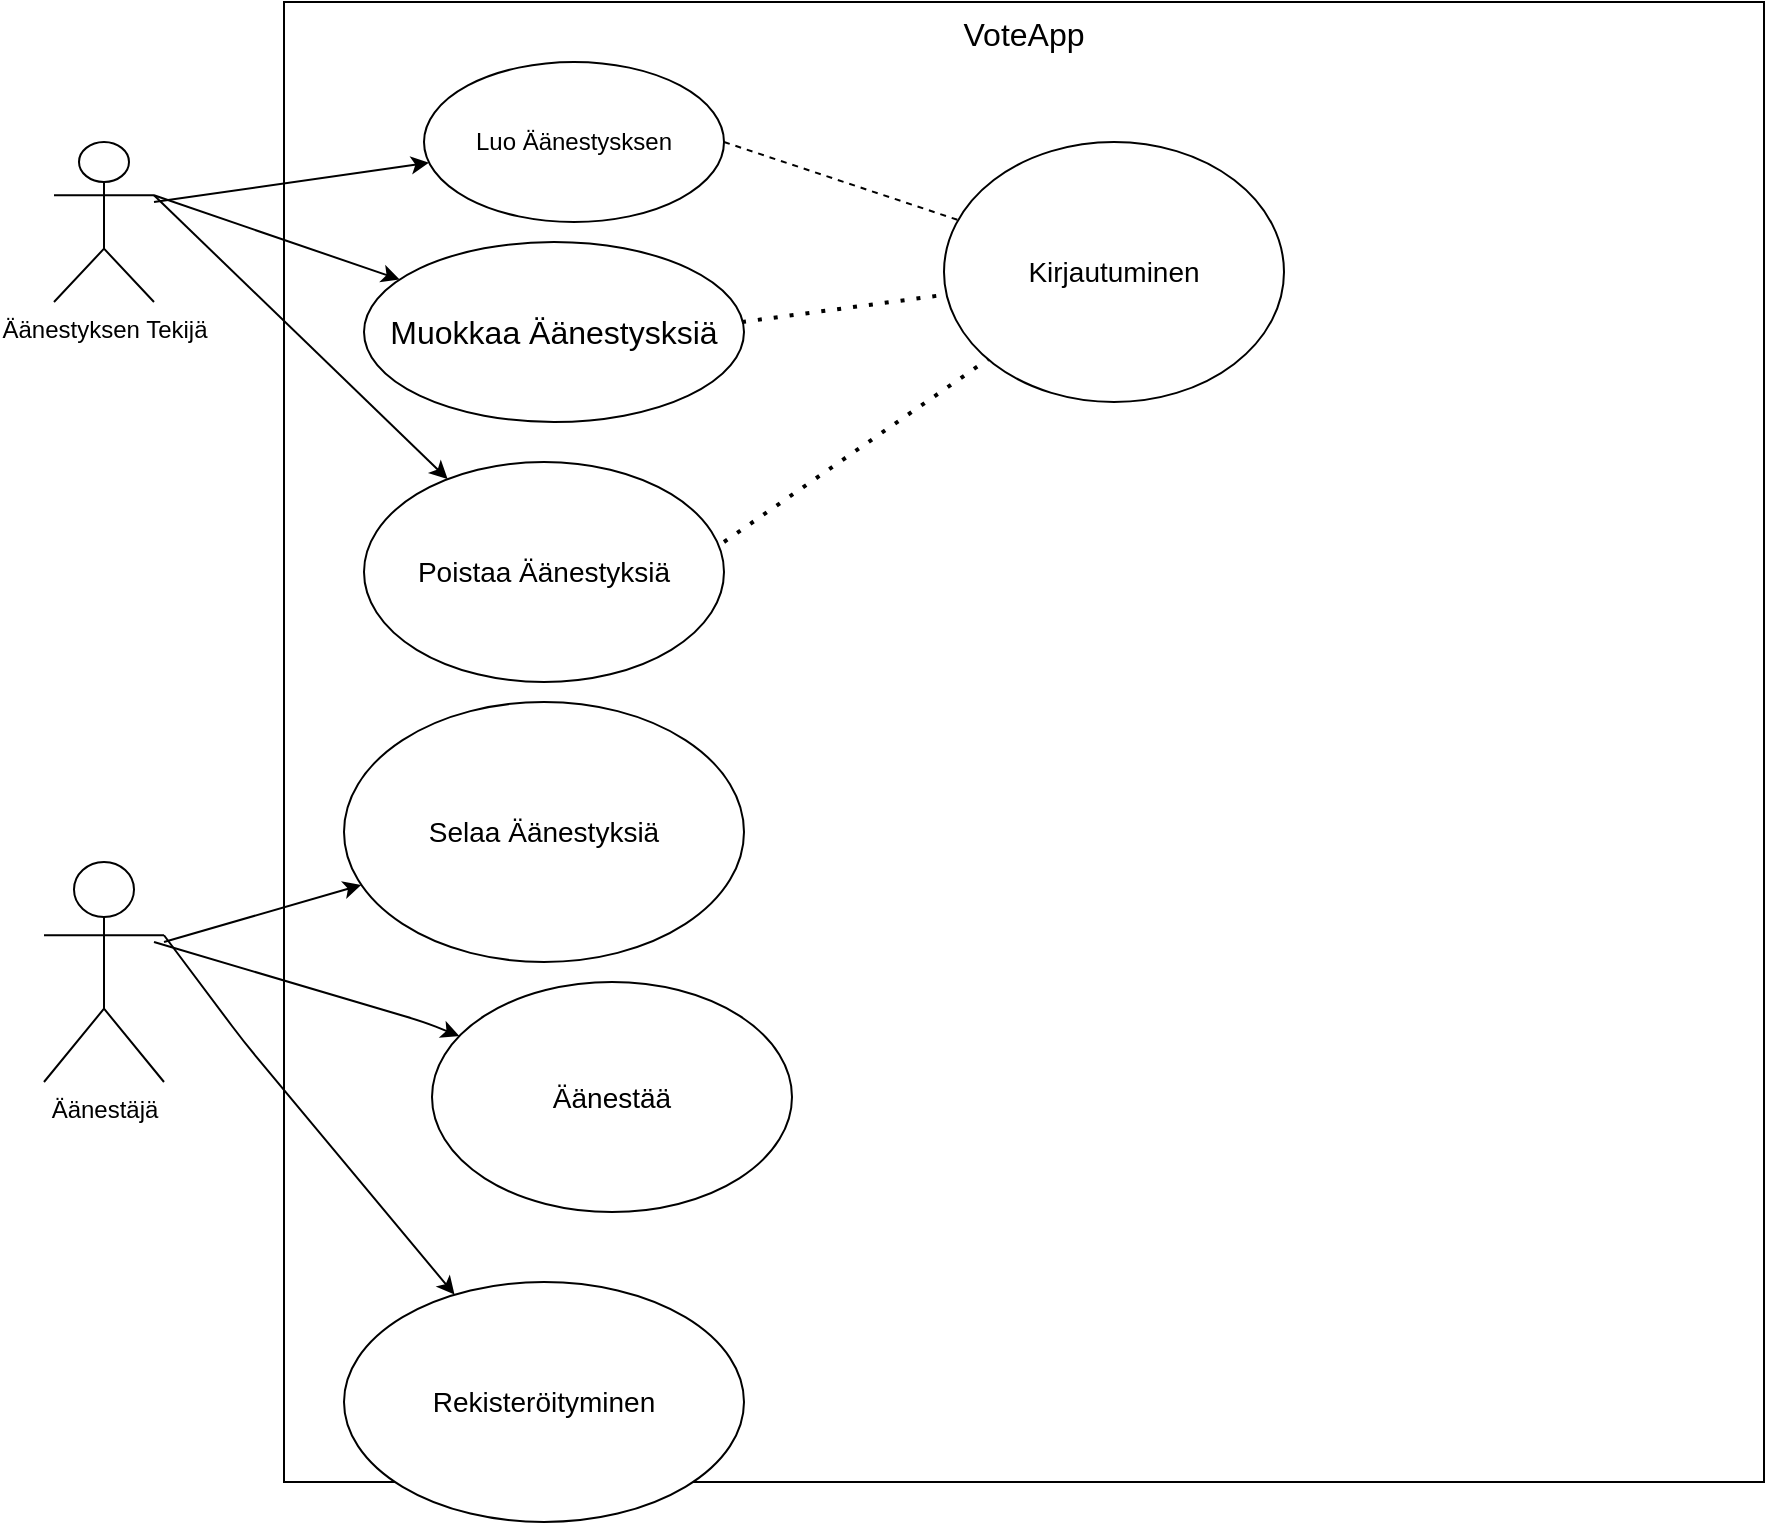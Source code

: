 <mxfile version="14.9.8" type="onedrive"><diagram id="pXVnPCkz-NzT6EBfDAwb" name="Page-1"><mxGraphModel dx="1022" dy="738" grid="1" gridSize="10" guides="1" tooltips="1" connect="1" arrows="1" fold="1" page="1" pageScale="1" pageWidth="827" pageHeight="1169" math="0" shadow="0"><root><mxCell id="0"/><mxCell id="1" parent="0"/><mxCell id="kZKoSCjcrWp50fDu1lG7-1" value="Äänestyksen Tekijä" style="shape=umlActor;verticalLabelPosition=bottom;verticalAlign=top;html=1;outlineConnect=0;" parent="1" vertex="1"><mxGeometry x="45" y="120" width="50" height="80" as="geometry"/></mxCell><mxCell id="kZKoSCjcrWp50fDu1lG7-2" value="VoteApp" style="whiteSpace=wrap;html=1;aspect=fixed;verticalAlign=top;fontSize=16;" parent="1" vertex="1"><mxGeometry x="160" y="50" width="740" height="740" as="geometry"/></mxCell><mxCell id="kZKoSCjcrWp50fDu1lG7-4" value="Äänestäjä" style="shape=umlActor;verticalLabelPosition=bottom;verticalAlign=top;html=1;outlineConnect=0;direction=east;" parent="1" vertex="1"><mxGeometry x="40" y="480" width="60" height="110" as="geometry"/></mxCell><mxCell id="kZKoSCjcrWp50fDu1lG7-5" value="Luo Äänestysksen" style="ellipse;whiteSpace=wrap;html=1;" parent="1" vertex="1"><mxGeometry x="230" y="80" width="150" height="80" as="geometry"/></mxCell><mxCell id="kZKoSCjcrWp50fDu1lG7-6" value="Muokkaa Äänestysksiä" style="ellipse;whiteSpace=wrap;html=1;fontSize=16;verticalAlign=middle;" parent="1" vertex="1"><mxGeometry x="200" y="170" width="190" height="90" as="geometry"/></mxCell><mxCell id="kZKoSCjcrWp50fDu1lG7-7" value="&lt;font style=&quot;font-size: 14px&quot;&gt;Poistaa&lt;/font&gt;&lt;font style=&quot;font-size: 14px&quot;&gt;&amp;nbsp;Äänestyksiä&lt;/font&gt;" style="ellipse;whiteSpace=wrap;html=1;fontSize=11;verticalAlign=middle;" parent="1" vertex="1"><mxGeometry x="200" y="280" width="180" height="110" as="geometry"/></mxCell><mxCell id="kZKoSCjcrWp50fDu1lG7-9" value="Selaa Äänestyksiä" style="ellipse;whiteSpace=wrap;html=1;fontSize=14;verticalAlign=middle;" parent="1" vertex="1"><mxGeometry x="190" y="400" width="200" height="130" as="geometry"/></mxCell><mxCell id="kZKoSCjcrWp50fDu1lG7-10" value="Rekisteröityminen" style="ellipse;whiteSpace=wrap;html=1;fontSize=14;verticalAlign=middle;" parent="1" vertex="1"><mxGeometry x="190" y="690" width="200" height="120" as="geometry"/></mxCell><mxCell id="kZKoSCjcrWp50fDu1lG7-12" value="Äänestää" style="ellipse;whiteSpace=wrap;html=1;fontSize=14;verticalAlign=middle;" parent="1" vertex="1"><mxGeometry x="234" y="540" width="180" height="115" as="geometry"/></mxCell><mxCell id="kZKoSCjcrWp50fDu1lG7-13" value="Kirjautuminen" style="ellipse;whiteSpace=wrap;html=1;fontSize=14;verticalAlign=middle;" parent="1" vertex="1"><mxGeometry x="490" y="120" width="170" height="130" as="geometry"/></mxCell><mxCell id="kZKoSCjcrWp50fDu1lG7-16" value="" style="endArrow=classic;html=1;fontSize=14;exitX=1;exitY=0.333;exitDx=0;exitDy=0;exitPerimeter=0;" parent="1" source="kZKoSCjcrWp50fDu1lG7-1" target="kZKoSCjcrWp50fDu1lG7-6" edge="1"><mxGeometry width="50" height="50" relative="1" as="geometry"><mxPoint x="95" y="150" as="sourcePoint"/><mxPoint x="145" y="100" as="targetPoint"/><Array as="points"/></mxGeometry></mxCell><mxCell id="kZKoSCjcrWp50fDu1lG7-18" value="" style="endArrow=classic;html=1;fontSize=14;exitX=1;exitY=0.333;exitDx=0;exitDy=0;exitPerimeter=0;" parent="1" source="kZKoSCjcrWp50fDu1lG7-1" target="kZKoSCjcrWp50fDu1lG7-7" edge="1"><mxGeometry width="50" height="50" relative="1" as="geometry"><mxPoint x="90" y="170" as="sourcePoint"/><mxPoint x="140" y="120" as="targetPoint"/></mxGeometry></mxCell><mxCell id="kZKoSCjcrWp50fDu1lG7-19" value="" style="endArrow=classic;html=1;fontSize=14;" parent="1" target="kZKoSCjcrWp50fDu1lG7-9" edge="1"><mxGeometry width="50" height="50" relative="1" as="geometry"><mxPoint x="100" y="520" as="sourcePoint"/><mxPoint x="150" y="470" as="targetPoint"/></mxGeometry></mxCell><mxCell id="kZKoSCjcrWp50fDu1lG7-20" value="" style="endArrow=classic;html=1;fontSize=14;" parent="1" target="kZKoSCjcrWp50fDu1lG7-12" edge="1"><mxGeometry width="50" height="50" relative="1" as="geometry"><mxPoint x="95" y="520" as="sourcePoint"/><mxPoint x="405" y="360" as="targetPoint"/><Array as="points"><mxPoint x="230" y="560"/></Array></mxGeometry></mxCell><mxCell id="kZKoSCjcrWp50fDu1lG7-23" value="" style="endArrow=classic;html=1;fontSize=14;exitX=1;exitY=0.333;exitDx=0;exitDy=0;exitPerimeter=0;" parent="1" source="kZKoSCjcrWp50fDu1lG7-4" target="kZKoSCjcrWp50fDu1lG7-10" edge="1"><mxGeometry width="50" height="50" relative="1" as="geometry"><mxPoint x="120" y="590" as="sourcePoint"/><mxPoint x="170" y="540" as="targetPoint"/><Array as="points"><mxPoint x="140" y="570"/></Array></mxGeometry></mxCell><mxCell id="kZKoSCjcrWp50fDu1lG7-24" value="" style="endArrow=classic;html=1;fontSize=14;" parent="1" target="kZKoSCjcrWp50fDu1lG7-5" edge="1"><mxGeometry width="50" height="50" relative="1" as="geometry"><mxPoint x="95" y="150" as="sourcePoint"/><mxPoint x="145" y="100" as="targetPoint"/></mxGeometry></mxCell><mxCell id="kZKoSCjcrWp50fDu1lG7-28" value="" style="endArrow=none;dashed=1;html=1;fontSize=14;" parent="1" target="kZKoSCjcrWp50fDu1lG7-13" edge="1"><mxGeometry width="50" height="50" relative="1" as="geometry"><mxPoint x="380" y="120" as="sourcePoint"/><mxPoint x="430" y="70" as="targetPoint"/><Array as="points"/></mxGeometry></mxCell><mxCell id="kZKoSCjcrWp50fDu1lG7-29" value="" style="endArrow=none;dashed=1;html=1;dashPattern=1 3;strokeWidth=2;fontSize=14;" parent="1" target="kZKoSCjcrWp50fDu1lG7-13" edge="1"><mxGeometry width="50" height="50" relative="1" as="geometry"><mxPoint x="389" y="210" as="sourcePoint"/><mxPoint x="439" y="160" as="targetPoint"/></mxGeometry></mxCell><mxCell id="kZKoSCjcrWp50fDu1lG7-30" value="" style="endArrow=none;dashed=1;html=1;dashPattern=1 3;strokeWidth=2;fontSize=14;" parent="1" target="kZKoSCjcrWp50fDu1lG7-13" edge="1"><mxGeometry width="50" height="50" relative="1" as="geometry"><mxPoint x="380" y="320" as="sourcePoint"/><mxPoint x="430" y="270" as="targetPoint"/></mxGeometry></mxCell></root></mxGraphModel></diagram></mxfile>